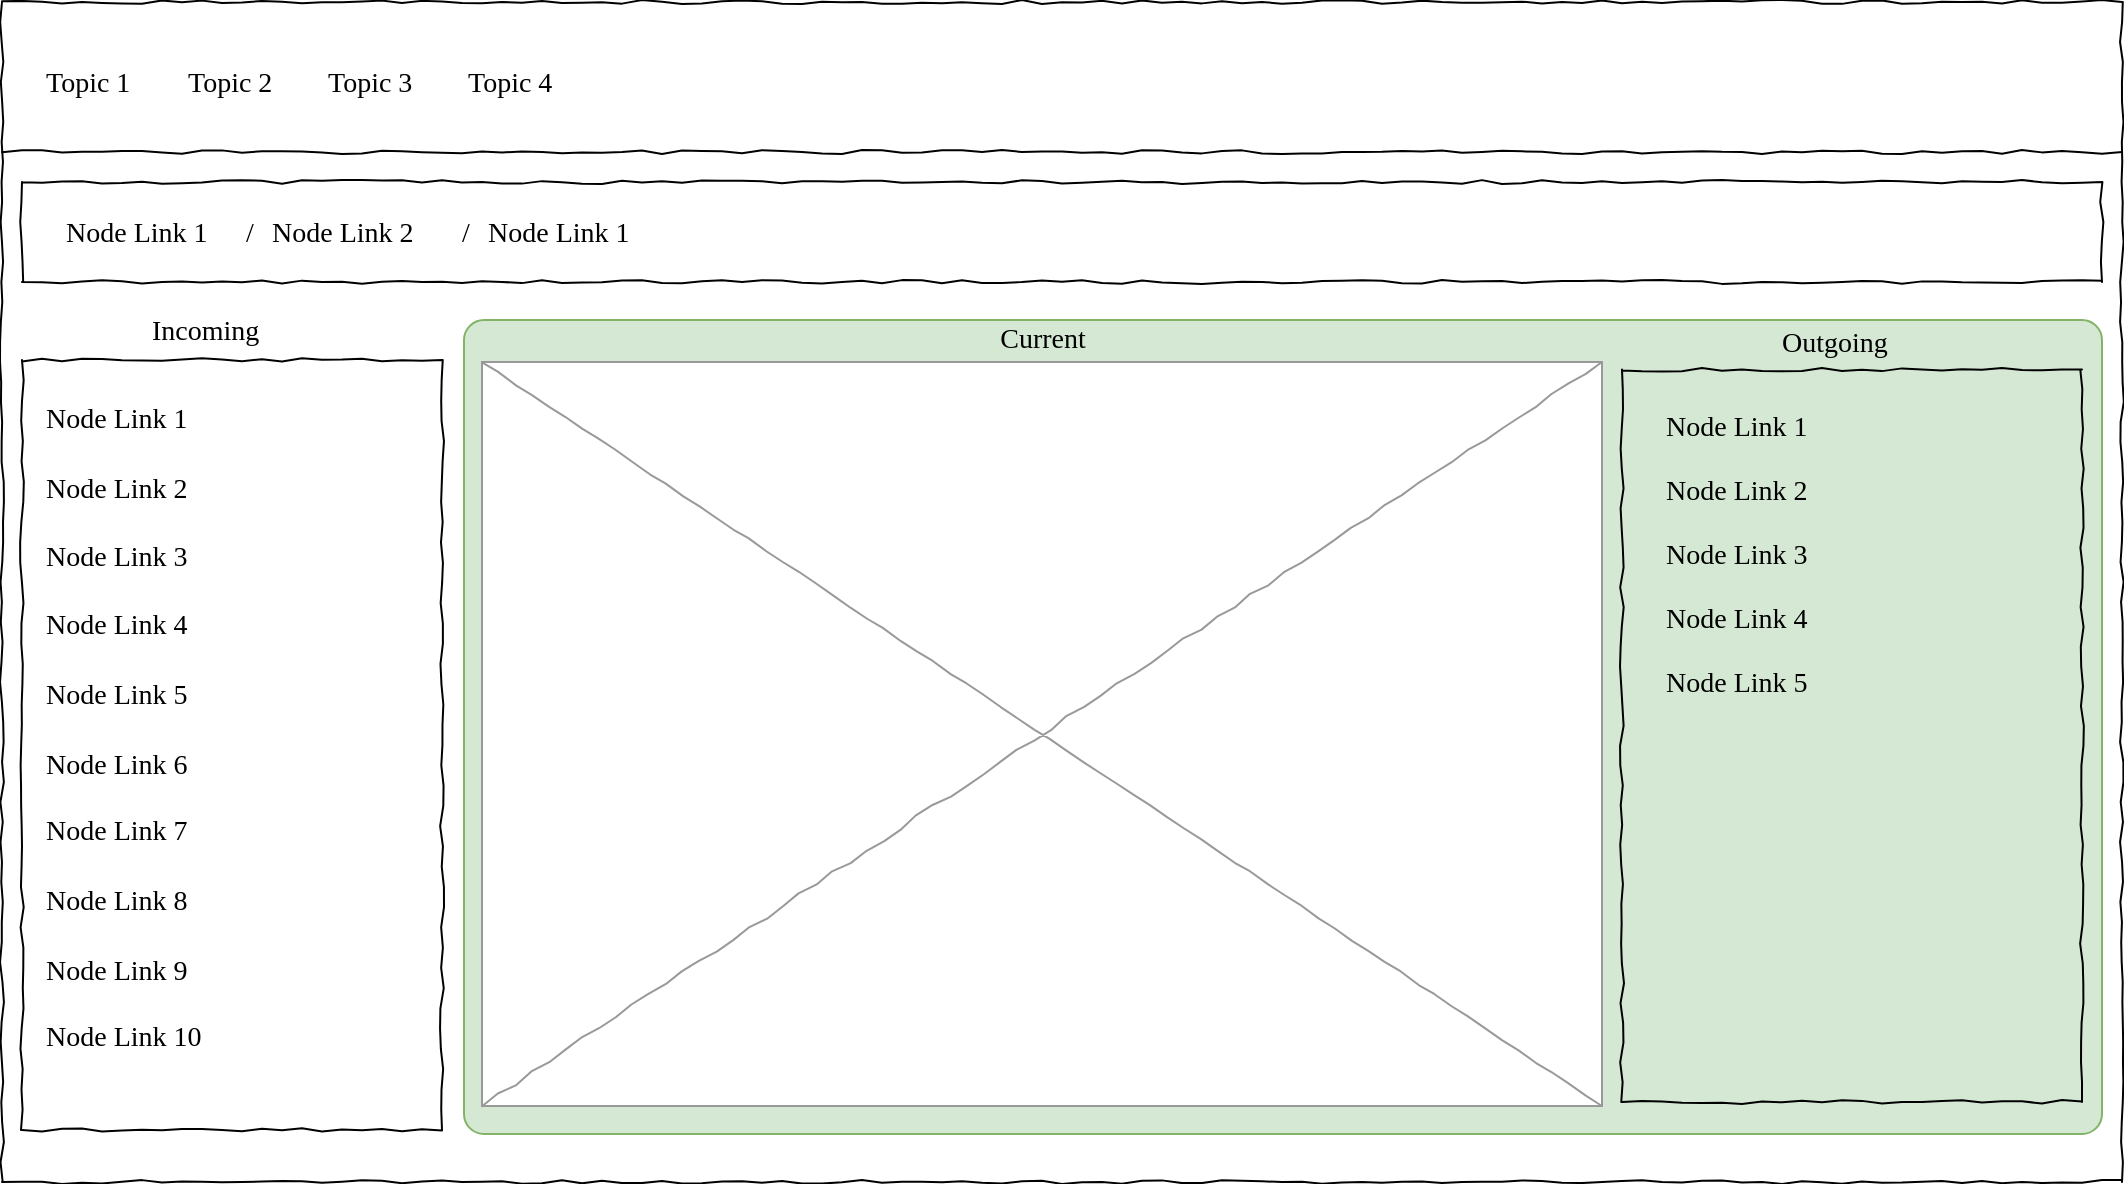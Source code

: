 <mxfile version="13.7.9" type="device"><diagram name="Page-1" id="03018318-947c-dd8e-b7a3-06fadd420f32"><mxGraphModel dx="1347" dy="822" grid="1" gridSize="10" guides="1" tooltips="1" connect="1" arrows="1" fold="1" page="1" pageScale="1" pageWidth="1100" pageHeight="850" background="#ffffff" math="0" shadow="0"><root><mxCell id="0"/><mxCell id="1" parent="0"/><mxCell id="677b7b8949515195-1" value="" style="whiteSpace=wrap;html=1;rounded=0;shadow=0;labelBackgroundColor=none;strokeColor=#000000;strokeWidth=1;fillColor=none;fontFamily=Verdana;fontSize=12;fontColor=#000000;align=center;comic=1;" parent="1" vertex="1"><mxGeometry x="120" y="70" width="1060" height="590" as="geometry"/></mxCell><mxCell id="677b7b8949515195-4" value="Topic 1" style="text;html=1;points=[];align=left;verticalAlign=top;spacingTop=-4;fontSize=14;fontFamily=Verdana" parent="1" vertex="1"><mxGeometry x="140" y="100" width="60" height="20" as="geometry"/></mxCell><mxCell id="677b7b8949515195-5" value="Topic 2" style="text;html=1;points=[];align=left;verticalAlign=top;spacingTop=-4;fontSize=14;fontFamily=Verdana" parent="1" vertex="1"><mxGeometry x="211" y="100" width="60" height="20" as="geometry"/></mxCell><mxCell id="677b7b8949515195-6" value="Topic 3" style="text;html=1;points=[];align=left;verticalAlign=top;spacingTop=-4;fontSize=14;fontFamily=Verdana" parent="1" vertex="1"><mxGeometry x="281" y="100" width="60" height="20" as="geometry"/></mxCell><mxCell id="677b7b8949515195-7" value="Topic 4" style="text;html=1;points=[];align=left;verticalAlign=top;spacingTop=-4;fontSize=14;fontFamily=Verdana" parent="1" vertex="1"><mxGeometry x="351" y="100" width="60" height="20" as="geometry"/></mxCell><mxCell id="677b7b8949515195-9" value="" style="line;strokeWidth=1;html=1;rounded=0;shadow=0;labelBackgroundColor=none;fillColor=none;fontFamily=Verdana;fontSize=14;fontColor=#000000;align=center;comic=1;" parent="1" vertex="1"><mxGeometry x="120" y="140" width="1060" height="10" as="geometry"/></mxCell><mxCell id="677b7b8949515195-10" value="" style="whiteSpace=wrap;html=1;rounded=0;shadow=0;labelBackgroundColor=none;strokeWidth=1;fillColor=none;fontFamily=Verdana;fontSize=12;align=center;comic=1;" parent="1" vertex="1"><mxGeometry x="130" y="160" width="1040" height="50" as="geometry"/></mxCell><mxCell id="677b7b8949515195-12" value="Node Link 1" style="text;html=1;points=[];align=left;verticalAlign=top;spacingTop=-4;fontSize=14;fontFamily=Verdana" parent="1" vertex="1"><mxGeometry x="150" y="175" width="95" height="20" as="geometry"/></mxCell><mxCell id="D74PviMFel91mhc65o81-3" value="Node Link 2" style="text;html=1;points=[];align=left;verticalAlign=top;spacingTop=-4;fontSize=14;fontFamily=Verdana" vertex="1" parent="1"><mxGeometry x="253" y="175" width="95" height="20" as="geometry"/></mxCell><mxCell id="D74PviMFel91mhc65o81-4" value="/" style="text;html=1;points=[];align=left;verticalAlign=top;spacingTop=-4;fontSize=14;fontFamily=Verdana" vertex="1" parent="1"><mxGeometry x="240" y="175" width="15" height="20" as="geometry"/></mxCell><mxCell id="D74PviMFel91mhc65o81-5" value="Node Link 1" style="text;html=1;points=[];align=left;verticalAlign=top;spacingTop=-4;fontSize=14;fontFamily=Verdana" vertex="1" parent="1"><mxGeometry x="361" y="175" width="95" height="20" as="geometry"/></mxCell><mxCell id="D74PviMFel91mhc65o81-6" value="/" style="text;html=1;points=[];align=left;verticalAlign=top;spacingTop=-4;fontSize=14;fontFamily=Verdana" vertex="1" parent="1"><mxGeometry x="348" y="175" width="15" height="20" as="geometry"/></mxCell><mxCell id="D74PviMFel91mhc65o81-23" value="" style="group" vertex="1" connectable="0" parent="1"><mxGeometry x="130" y="224" width="210" height="410" as="geometry"/></mxCell><mxCell id="677b7b8949515195-8" value="" style="whiteSpace=wrap;html=1;rounded=0;shadow=0;labelBackgroundColor=none;strokeWidth=1;fillColor=none;fontFamily=Verdana;fontSize=12;align=center;comic=1;" parent="D74PviMFel91mhc65o81-23" vertex="1"><mxGeometry y="25.023" width="210" height="384.977" as="geometry"/></mxCell><mxCell id="677b7b8949515195-27" value="Node Link 1" style="text;html=1;points=[];align=left;verticalAlign=top;spacingTop=-4;fontSize=14;fontFamily=Verdana" parent="D74PviMFel91mhc65o81-23" vertex="1"><mxGeometry x="10" y="44.272" width="170" height="19.249" as="geometry"/></mxCell><mxCell id="677b7b8949515195-28" value="Node Link 2" style="text;html=1;points=[];align=left;verticalAlign=top;spacingTop=-4;fontSize=14;fontFamily=Verdana" parent="D74PviMFel91mhc65o81-23" vertex="1"><mxGeometry x="10" y="78.92" width="170" height="19.249" as="geometry"/></mxCell><mxCell id="677b7b8949515195-29" value="Node Link 3" style="text;html=1;points=[];align=left;verticalAlign=top;spacingTop=-4;fontSize=14;fontFamily=Verdana" parent="D74PviMFel91mhc65o81-23" vertex="1"><mxGeometry x="10" y="112.606" width="170" height="19.249" as="geometry"/></mxCell><mxCell id="677b7b8949515195-30" value="Node Link 4" style="text;html=1;points=[];align=left;verticalAlign=top;spacingTop=-4;fontSize=14;fontFamily=Verdana" parent="D74PviMFel91mhc65o81-23" vertex="1"><mxGeometry x="10" y="147.254" width="170" height="19.249" as="geometry"/></mxCell><mxCell id="677b7b8949515195-31" value="Node Link 7" style="text;html=1;points=[];align=left;verticalAlign=top;spacingTop=-4;fontSize=14;fontFamily=Verdana" parent="D74PviMFel91mhc65o81-23" vertex="1"><mxGeometry x="10" y="250.235" width="170" height="19.249" as="geometry"/></mxCell><mxCell id="677b7b8949515195-32" value="Node Link 8" style="text;html=1;points=[];align=left;verticalAlign=top;spacingTop=-4;fontSize=14;fontFamily=Verdana" parent="D74PviMFel91mhc65o81-23" vertex="1"><mxGeometry x="10" y="284.883" width="170" height="19.249" as="geometry"/></mxCell><mxCell id="677b7b8949515195-33" value="Node Link 9" style="text;html=1;points=[];align=left;verticalAlign=top;spacingTop=-4;fontSize=14;fontFamily=Verdana" parent="D74PviMFel91mhc65o81-23" vertex="1"><mxGeometry x="10" y="319.531" width="170" height="19.249" as="geometry"/></mxCell><mxCell id="677b7b8949515195-34" value="Node Link 10" style="text;html=1;points=[];align=left;verticalAlign=top;spacingTop=-4;fontSize=14;fontFamily=Verdana" parent="D74PviMFel91mhc65o81-23" vertex="1"><mxGeometry x="10" y="353.216" width="170" height="19.249" as="geometry"/></mxCell><mxCell id="677b7b8949515195-39" value="Node Link 5" style="text;html=1;points=[];align=left;verticalAlign=top;spacingTop=-4;fontSize=14;fontFamily=Verdana" parent="D74PviMFel91mhc65o81-23" vertex="1"><mxGeometry x="10" y="181.901" width="170" height="19.249" as="geometry"/></mxCell><mxCell id="677b7b8949515195-40" value="Node Link 6" style="text;html=1;points=[];align=left;verticalAlign=top;spacingTop=-4;fontSize=14;fontFamily=Verdana" parent="D74PviMFel91mhc65o81-23" vertex="1"><mxGeometry x="10" y="216.549" width="170" height="19.249" as="geometry"/></mxCell><mxCell id="D74PviMFel91mhc65o81-1" value="Incoming" style="text;html=1;points=[];align=left;verticalAlign=top;spacingTop=-4;fontSize=14;fontFamily=Verdana" vertex="1" parent="D74PviMFel91mhc65o81-23"><mxGeometry x="62.5" width="75" height="19.249" as="geometry"/></mxCell><mxCell id="D74PviMFel91mhc65o81-28" value="" style="group" vertex="1" connectable="0" parent="1"><mxGeometry x="351" y="219" width="819" height="417" as="geometry"/></mxCell><mxCell id="D74PviMFel91mhc65o81-20" value="" style="shape=mxgraph.mockup.containers.marginRect;rectMarginTop=10;strokeColor=#82b366;strokeWidth=1;dashed=0;rounded=1;arcSize=5;recursiveResize=0;fillColor=#d5e8d4;" vertex="1" parent="D74PviMFel91mhc65o81-28"><mxGeometry width="819" height="417" as="geometry"/></mxCell><mxCell id="D74PviMFel91mhc65o81-19" value="" style="group" vertex="1" connectable="0" parent="D74PviMFel91mhc65o81-28"><mxGeometry x="579" y="11" width="230" height="390" as="geometry"/></mxCell><mxCell id="677b7b8949515195-25" value="" style="whiteSpace=wrap;html=1;rounded=0;shadow=0;labelBackgroundColor=none;strokeWidth=1;fillColor=none;fontFamily=Verdana;fontSize=12;align=center;comic=1;" parent="D74PviMFel91mhc65o81-19" vertex="1"><mxGeometry y="23.803" width="230" height="366.197" as="geometry"/></mxCell><mxCell id="677b7b8949515195-42" value="Outgoing" style="text;html=1;points=[];align=left;verticalAlign=top;spacingTop=-4;fontSize=14;fontFamily=Verdana" parent="D74PviMFel91mhc65o81-19" vertex="1"><mxGeometry x="77.5" width="75" height="18.31" as="geometry"/></mxCell><mxCell id="677b7b8949515195-44" value="Node Link 1" style="text;html=1;points=[];align=left;verticalAlign=top;spacingTop=-4;fontSize=14;fontFamily=Verdana" parent="D74PviMFel91mhc65o81-19" vertex="1"><mxGeometry x="20" y="42.113" width="170" height="18.31" as="geometry"/></mxCell><mxCell id="677b7b8949515195-45" value="Node Link 2" style="text;html=1;points=[];align=left;verticalAlign=top;spacingTop=-4;fontSize=14;fontFamily=Verdana" parent="D74PviMFel91mhc65o81-19" vertex="1"><mxGeometry x="20" y="74.155" width="170" height="18.31" as="geometry"/></mxCell><mxCell id="677b7b8949515195-46" value="Node Link 3&lt;br&gt;" style="text;html=1;points=[];align=left;verticalAlign=top;spacingTop=-4;fontSize=14;fontFamily=Verdana" parent="D74PviMFel91mhc65o81-19" vertex="1"><mxGeometry x="20" y="106.197" width="170" height="18.31" as="geometry"/></mxCell><mxCell id="677b7b8949515195-47" value="Node Link 4" style="text;html=1;points=[];align=left;verticalAlign=top;spacingTop=-4;fontSize=14;fontFamily=Verdana" parent="D74PviMFel91mhc65o81-19" vertex="1"><mxGeometry x="20" y="138.239" width="170" height="18.31" as="geometry"/></mxCell><mxCell id="677b7b8949515195-48" value="Node Link 5" style="text;html=1;points=[];align=left;verticalAlign=top;spacingTop=-4;fontSize=14;fontFamily=Verdana" parent="D74PviMFel91mhc65o81-19" vertex="1"><mxGeometry x="20" y="170.282" width="170" height="18.31" as="geometry"/></mxCell><mxCell id="D74PviMFel91mhc65o81-27" value="" style="group" vertex="1" connectable="0" parent="D74PviMFel91mhc65o81-28"><mxGeometry x="9" y="9" width="560" height="394" as="geometry"/></mxCell><mxCell id="677b7b8949515195-16" value="" style="verticalLabelPosition=bottom;shadow=0;dashed=0;align=center;html=1;verticalAlign=top;strokeWidth=1;shape=mxgraph.mockup.graphics.simpleIcon;strokeColor=#999999;rounded=0;labelBackgroundColor=none;fontFamily=Verdana;fontSize=14;fontColor=#000000;comic=1;" parent="D74PviMFel91mhc65o81-27" vertex="1"><mxGeometry y="22" width="560" height="372" as="geometry"/></mxCell><mxCell id="D74PviMFel91mhc65o81-24" value="Current&lt;br&gt;" style="text;html=1;points=[];align=center;verticalAlign=top;spacingTop=-4;fontSize=14;fontFamily=Verdana" vertex="1" parent="D74PviMFel91mhc65o81-27"><mxGeometry x="242.5" width="75" height="19.249" as="geometry"/></mxCell></root></mxGraphModel></diagram></mxfile>